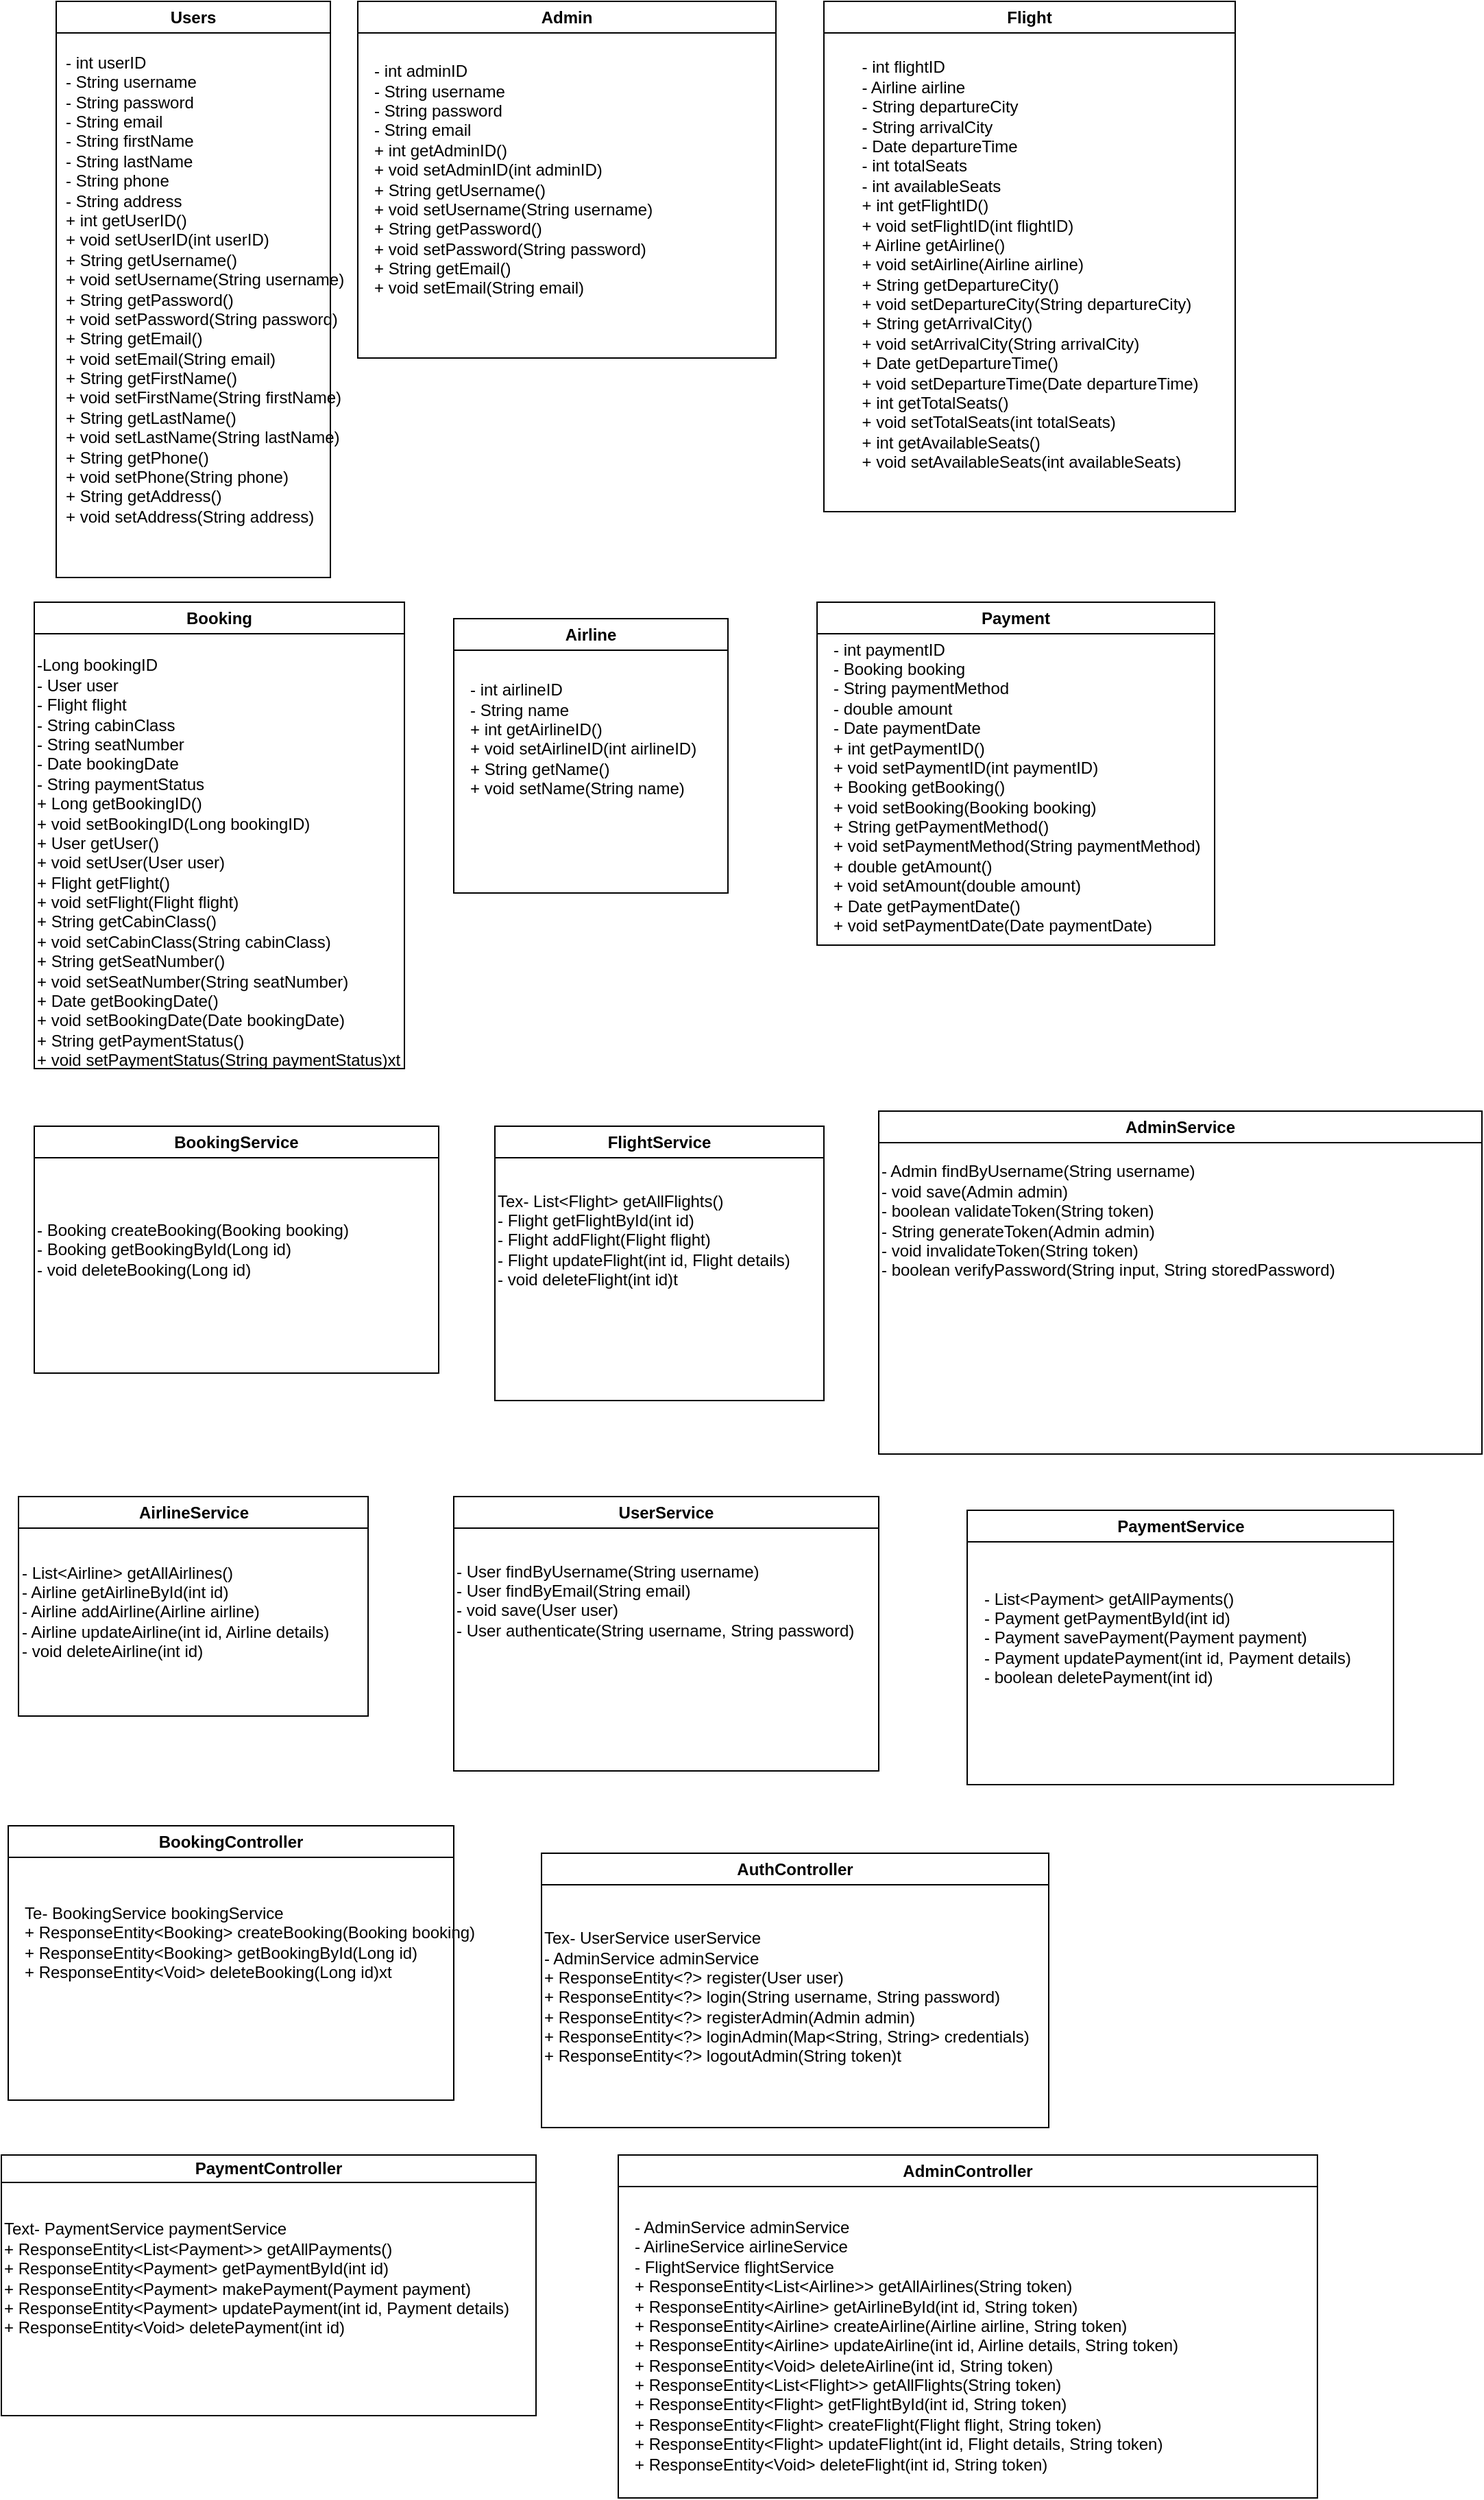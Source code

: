 <mxfile version="24.6.2" type="google">
  <diagram name="Page-1" id="Ls5iPAQee3uVOFL8SIYH">
    <mxGraphModel grid="1" page="1" gridSize="10" guides="1" tooltips="1" connect="1" arrows="1" fold="1" pageScale="1" pageWidth="827" pageHeight="1169" math="0" shadow="0">
      <root>
        <mxCell id="0" />
        <mxCell id="1" parent="0" />
        <mxCell id="LqIe8W-EmF46yVbMEi3k-11" value="Users" style="swimlane;whiteSpace=wrap;html=1;" vertex="1" parent="1">
          <mxGeometry x="60" y="110" width="200" height="420" as="geometry" />
        </mxCell>
        <mxCell id="LqIe8W-EmF46yVbMEi3k-31" value="&lt;div&gt;- int userID&lt;/div&gt;&lt;div&gt;- String username&lt;/div&gt;&lt;div&gt;- String password&lt;/div&gt;&lt;div&gt;- String email&lt;/div&gt;&lt;div&gt;- String firstName&lt;/div&gt;&lt;div&gt;- String lastName&lt;/div&gt;&lt;div&gt;- String phone&lt;/div&gt;&lt;div&gt;- String address&lt;/div&gt;&lt;div&gt;+ int getUserID()&lt;/div&gt;&lt;div&gt;+ void setUserID(int userID)&lt;/div&gt;&lt;div&gt;+ String getUsername()&lt;/div&gt;&lt;div&gt;+ void setUsername(String username)&lt;/div&gt;&lt;div&gt;+ String getPassword()&lt;/div&gt;&lt;div&gt;+ void setPassword(String password)&lt;/div&gt;&lt;div&gt;+ String getEmail()&lt;/div&gt;&lt;div&gt;+ void setEmail(String email)&lt;/div&gt;&lt;div&gt;+ String getFirstName()&lt;/div&gt;&lt;div&gt;+ void setFirstName(String firstName)&lt;/div&gt;&lt;div&gt;+ String getLastName()&lt;/div&gt;&lt;div&gt;+ void setLastName(String lastName)&lt;/div&gt;&lt;div&gt;+ String getPhone()&lt;/div&gt;&lt;div&gt;+ void setPhone(String phone)&lt;/div&gt;&lt;div&gt;+ String getAddress()&lt;/div&gt;&lt;div&gt;+ void setAddress(String address)&lt;/div&gt;" style="text;html=1;align=left;verticalAlign=middle;resizable=0;points=[];autosize=1;strokeColor=none;fillColor=none;" vertex="1" parent="LqIe8W-EmF46yVbMEi3k-11">
          <mxGeometry x="5" y="30" width="230" height="360" as="geometry" />
        </mxCell>
        <mxCell id="LqIe8W-EmF46yVbMEi3k-13" value="Admin" style="swimlane;whiteSpace=wrap;html=1;" vertex="1" parent="1">
          <mxGeometry x="280" y="110" width="305" height="260" as="geometry" />
        </mxCell>
        <mxCell id="LqIe8W-EmF46yVbMEi3k-34" value="&lt;div&gt;- int adminID&lt;/div&gt;&lt;div&gt;- String username&lt;/div&gt;&lt;div&gt;- String password&lt;/div&gt;&lt;div&gt;- String email&lt;/div&gt;&lt;div&gt;+ int getAdminID()&lt;/div&gt;&lt;div&gt;+ void setAdminID(int adminID)&lt;/div&gt;&lt;div&gt;+ String getUsername()&lt;/div&gt;&lt;div&gt;+ void setUsername(String username)&lt;/div&gt;&lt;div&gt;+ String getPassword()&lt;/div&gt;&lt;div&gt;+ void setPassword(String password)&lt;/div&gt;&lt;div&gt;+ String getEmail()&lt;/div&gt;&lt;div&gt;+ void setEmail(String email)&lt;/div&gt;" style="text;html=1;align=left;verticalAlign=middle;resizable=0;points=[];autosize=1;strokeColor=none;fillColor=none;" vertex="1" parent="LqIe8W-EmF46yVbMEi3k-13">
          <mxGeometry x="10" y="35" width="230" height="190" as="geometry" />
        </mxCell>
        <mxCell id="LqIe8W-EmF46yVbMEi3k-14" value="Flight" style="swimlane;whiteSpace=wrap;html=1;" vertex="1" parent="1">
          <mxGeometry x="620" y="110" width="300" height="372" as="geometry" />
        </mxCell>
        <mxCell id="LqIe8W-EmF46yVbMEi3k-33" value="&lt;div style=&quot;text-align: justify;&quot;&gt;&lt;div&gt;- int flightID&lt;/div&gt;&lt;div&gt;- Airline airline&lt;/div&gt;&lt;div&gt;- String departureCity&lt;/div&gt;&lt;div&gt;- String arrivalCity&lt;/div&gt;&lt;div&gt;- Date departureTime&lt;/div&gt;&lt;div&gt;- int totalSeats&lt;/div&gt;&lt;div&gt;- int availableSeats&lt;/div&gt;&lt;div&gt;+ int getFlightID()&lt;/div&gt;&lt;div&gt;+ void setFlightID(int flightID)&lt;/div&gt;&lt;div&gt;+ Airline getAirline()&lt;/div&gt;&lt;div&gt;+ void setAirline(Airline airline)&lt;/div&gt;&lt;div&gt;+ String getDepartureCity()&lt;/div&gt;&lt;div&gt;+ void setDepartureCity(String departureCity)&lt;/div&gt;&lt;div&gt;+ String getArrivalCity()&lt;/div&gt;&lt;div&gt;+ void setArrivalCity(String arrivalCity)&lt;/div&gt;&lt;div&gt;+ Date getDepartureTime()&lt;/div&gt;&lt;div&gt;+ void setDepartureTime(Date departureTime)&lt;/div&gt;&lt;div&gt;+ int getTotalSeats()&lt;/div&gt;&lt;div&gt;+ void setTotalSeats(int totalSeats)&lt;/div&gt;&lt;div&gt;+ int getAvailableSeats()&lt;/div&gt;&lt;div&gt;+ void setAvailableSeats(int availableSeats)&lt;/div&gt;&lt;/div&gt;" style="text;html=1;align=center;verticalAlign=middle;resizable=0;points=[];autosize=1;strokeColor=none;fillColor=none;" vertex="1" parent="LqIe8W-EmF46yVbMEi3k-14">
          <mxGeometry x="15" y="32" width="270" height="320" as="geometry" />
        </mxCell>
        <mxCell id="LqIe8W-EmF46yVbMEi3k-17" value="AirlineService" style="swimlane;whiteSpace=wrap;html=1;" vertex="1" parent="1">
          <mxGeometry x="32.5" y="1200" width="255" height="160" as="geometry" />
        </mxCell>
        <mxCell id="LqIe8W-EmF46yVbMEi3k-40" value="&lt;div&gt;- List&amp;lt;Airline&amp;gt; getAllAirlines()&lt;/div&gt;&lt;div&gt;- Airline getAirlineById(int id)&lt;/div&gt;&lt;div&gt;- Airline addAirline(Airline airline)&lt;/div&gt;&lt;div&gt;- Airline updateAirline(int id, Airline details)&lt;/div&gt;&lt;div&gt;- void deleteAirline(int id)&lt;/div&gt;" style="text;html=1;align=left;verticalAlign=middle;resizable=0;points=[];autosize=1;strokeColor=none;fillColor=none;" vertex="1" parent="LqIe8W-EmF46yVbMEi3k-17">
          <mxGeometry y="39" width="250" height="90" as="geometry" />
        </mxCell>
        <mxCell id="LqIe8W-EmF46yVbMEi3k-20" value="AdminController" style="swimlane;whiteSpace=wrap;html=1;" vertex="1" parent="1">
          <mxGeometry x="470" y="1680" width="510" height="250" as="geometry" />
        </mxCell>
        <mxCell id="LqIe8W-EmF46yVbMEi3k-50" value="&lt;div&gt;- AdminService adminService&lt;/div&gt;&lt;div&gt;- AirlineService airlineService&lt;/div&gt;&lt;div&gt;- FlightService flightService&lt;/div&gt;&lt;div&gt;+ ResponseEntity&amp;lt;List&amp;lt;Airline&amp;gt;&amp;gt; getAllAirlines(String token)&lt;/div&gt;&lt;div&gt;+ ResponseEntity&amp;lt;Airline&amp;gt; getAirlineById(int id, String token)&lt;/div&gt;&lt;div&gt;+ ResponseEntity&amp;lt;Airline&amp;gt; createAirline(Airline airline, String token)&lt;/div&gt;&lt;div&gt;+ ResponseEntity&amp;lt;Airline&amp;gt; updateAirline(int id, Airline details, String token)&lt;/div&gt;&lt;div&gt;+ ResponseEntity&amp;lt;Void&amp;gt; deleteAirline(int id, String token)&lt;/div&gt;&lt;div&gt;+ ResponseEntity&amp;lt;List&amp;lt;Flight&amp;gt;&amp;gt; getAllFlights(String token)&lt;/div&gt;&lt;div&gt;+ ResponseEntity&amp;lt;Flight&amp;gt; getFlightById(int id, String token)&lt;/div&gt;&lt;div&gt;+ ResponseEntity&amp;lt;Flight&amp;gt; createFlight(Flight flight, String token)&lt;/div&gt;&lt;div&gt;+ ResponseEntity&amp;lt;Flight&amp;gt; updateFlight(int id, Flight details, String token)&lt;/div&gt;&lt;div&gt;+ ResponseEntity&amp;lt;Void&amp;gt; deleteFlight(int id, String token)&lt;/div&gt;" style="text;html=1;align=left;verticalAlign=middle;resizable=0;points=[];autosize=1;strokeColor=none;fillColor=none;" vertex="1" parent="LqIe8W-EmF46yVbMEi3k-20">
          <mxGeometry x="10" y="39" width="420" height="200" as="geometry" />
        </mxCell>
        <mxCell id="LqIe8W-EmF46yVbMEi3k-23" value="BookingController" style="swimlane;whiteSpace=wrap;html=1;" vertex="1" parent="1">
          <mxGeometry x="25" y="1440" width="325" height="200" as="geometry" />
        </mxCell>
        <mxCell id="LqIe8W-EmF46yVbMEi3k-49" value="Te&lt;span style=&quot;background-color: initial;&quot;&gt;- BookingService bookingService&lt;/span&gt;&lt;div&gt;+ ResponseEntity&amp;lt;Booking&amp;gt; createBooking(Booking booking)&lt;/div&gt;&lt;div&gt;+ ResponseEntity&amp;lt;Booking&amp;gt; getBookingById(Long id)&lt;/div&gt;&lt;span style=&quot;background-color: initial;&quot;&gt;+ ResponseEntity&amp;lt;Void&amp;gt; deleteBooking(Long id)&lt;/span&gt;xt" style="text;html=1;align=left;verticalAlign=middle;resizable=0;points=[];autosize=1;strokeColor=none;fillColor=none;" vertex="1" parent="LqIe8W-EmF46yVbMEi3k-23">
          <mxGeometry x="10" y="50" width="350" height="70" as="geometry" />
        </mxCell>
        <mxCell id="LqIe8W-EmF46yVbMEi3k-24" value="BookingService" style="swimlane;whiteSpace=wrap;html=1;" vertex="1" parent="1">
          <mxGeometry x="44" y="930" width="295" height="180" as="geometry" />
        </mxCell>
        <mxCell id="LqIe8W-EmF46yVbMEi3k-42" value="&lt;div&gt;- Booking createBooking(Booking booking)&lt;/div&gt;&lt;div&gt;- Booking getBookingById(Long id)&lt;/div&gt;&lt;div&gt;- void deleteBooking(Long id)&lt;/div&gt;" style="text;html=1;align=left;verticalAlign=middle;resizable=0;points=[];autosize=1;strokeColor=none;fillColor=none;" vertex="1" parent="LqIe8W-EmF46yVbMEi3k-24">
          <mxGeometry y="60" width="250" height="60" as="geometry" />
        </mxCell>
        <mxCell id="LqIe8W-EmF46yVbMEi3k-25" value="PaymentService" style="swimlane;whiteSpace=wrap;html=1;" vertex="1" parent="1">
          <mxGeometry x="724.5" y="1210" width="311" height="200" as="geometry" />
        </mxCell>
        <mxCell id="LqIe8W-EmF46yVbMEi3k-46" value="&lt;div&gt;- List&amp;lt;Payment&amp;gt; getAllPayments()&lt;/div&gt;&lt;div&gt;- Payment getPaymentById(int id)&lt;/div&gt;&lt;div&gt;- Payment savePayment(Payment payment)&lt;/div&gt;&lt;div&gt;- Payment updatePayment(int id, Payment details)&lt;/div&gt;&lt;div&gt;- boolean deletePayment(int id)&lt;/div&gt;" style="text;html=1;align=left;verticalAlign=middle;resizable=0;points=[];autosize=1;strokeColor=none;fillColor=none;" vertex="1" parent="LqIe8W-EmF46yVbMEi3k-25">
          <mxGeometry x="10.5" y="48" width="290" height="90" as="geometry" />
        </mxCell>
        <mxCell id="LqIe8W-EmF46yVbMEi3k-26" value="UserService" style="swimlane;whiteSpace=wrap;html=1;" vertex="1" parent="1">
          <mxGeometry x="350" y="1200" width="310" height="200" as="geometry" />
        </mxCell>
        <mxCell id="LqIe8W-EmF46yVbMEi3k-44" value="&lt;div&gt;- User findByUsername(String username)&lt;/div&gt;&lt;div&gt;- User findByEmail(String email)&lt;/div&gt;&lt;div&gt;- void save(User user)&lt;/div&gt;&lt;div&gt;- User authenticate(String username, String password)&lt;/div&gt;&lt;div&gt;&lt;br&gt;&lt;/div&gt;" style="text;html=1;align=left;verticalAlign=middle;resizable=0;points=[];autosize=1;strokeColor=none;fillColor=none;" vertex="1" parent="LqIe8W-EmF46yVbMEi3k-26">
          <mxGeometry y="38" width="310" height="90" as="geometry" />
        </mxCell>
        <mxCell id="LqIe8W-EmF46yVbMEi3k-27" value="&lt;p class=&quot;MsoNormal&quot;&gt;&lt;br&gt;&lt;/p&gt;" style="text;html=1;align=center;verticalAlign=middle;resizable=0;points=[];autosize=1;strokeColor=none;fillColor=none;" vertex="1" parent="1">
          <mxGeometry x="440" y="888" width="20" height="50" as="geometry" />
        </mxCell>
        <mxCell id="LqIe8W-EmF46yVbMEi3k-35" value="Airline" style="swimlane;whiteSpace=wrap;html=1;" vertex="1" parent="1">
          <mxGeometry x="350" y="560" width="200" height="200" as="geometry" />
        </mxCell>
        <mxCell id="LqIe8W-EmF46yVbMEi3k-36" value="&lt;div&gt;- int airlineID&lt;/div&gt;&lt;div&gt;- String name&lt;/div&gt;&lt;div&gt;+ int getAirlineID()&lt;/div&gt;&lt;div&gt;+ void setAirlineID(int airlineID)&lt;/div&gt;&lt;div&gt;+ String getName()&lt;/div&gt;&lt;div&gt;+ void setName(String name)&lt;/div&gt;&lt;div&gt;&lt;br&gt;&lt;/div&gt;" style="text;html=1;align=left;verticalAlign=middle;resizable=0;points=[];autosize=1;strokeColor=none;fillColor=none;" vertex="1" parent="LqIe8W-EmF46yVbMEi3k-35">
          <mxGeometry x="10" y="40" width="190" height="110" as="geometry" />
        </mxCell>
        <mxCell id="LqIe8W-EmF46yVbMEi3k-16" value="Payment" style="swimlane;whiteSpace=wrap;html=1;" vertex="1" parent="1">
          <mxGeometry x="615" y="548" width="290" height="250" as="geometry" />
        </mxCell>
        <mxCell id="LqIe8W-EmF46yVbMEi3k-38" value="&lt;div&gt;- int paymentID&lt;/div&gt;&lt;div&gt;- Booking booking&lt;/div&gt;&lt;div&gt;- String paymentMethod&lt;/div&gt;&lt;div&gt;- double amount&lt;/div&gt;&lt;div&gt;- Date paymentDate&lt;/div&gt;&lt;div&gt;+ int getPaymentID()&lt;/div&gt;&lt;div&gt;+ void setPaymentID(int paymentID)&lt;/div&gt;&lt;div&gt;+ Booking getBooking()&lt;/div&gt;&lt;div&gt;+ void setBooking(Booking booking)&lt;/div&gt;&lt;div&gt;+ String getPaymentMethod()&lt;/div&gt;&lt;div&gt;+ void setPaymentMethod(String paymentMethod)&lt;/div&gt;&lt;div&gt;+ double getAmount()&lt;/div&gt;&lt;div&gt;+ void setAmount(double amount)&lt;/div&gt;&lt;div&gt;+ Date getPaymentDate()&lt;/div&gt;&lt;div&gt;+ void setPaymentDate(Date paymentDate)&lt;/div&gt;" style="text;html=1;align=left;verticalAlign=middle;resizable=0;points=[];autosize=1;strokeColor=none;fillColor=none;" vertex="1" parent="LqIe8W-EmF46yVbMEi3k-16">
          <mxGeometry x="10" y="20" width="290" height="230" as="geometry" />
        </mxCell>
        <mxCell id="LqIe8W-EmF46yVbMEi3k-15" value="Booking" style="swimlane;whiteSpace=wrap;html=1;" vertex="1" parent="1">
          <mxGeometry x="44" y="548" width="270" height="340" as="geometry" />
        </mxCell>
        <mxCell id="LqIe8W-EmF46yVbMEi3k-37" value="&lt;span style=&quot;background-color: initial;&quot;&gt;-Long bookingID&lt;/span&gt;&lt;div&gt;- User user&lt;/div&gt;&lt;div&gt;- Flight flight&lt;/div&gt;&lt;div&gt;- String cabinClass&lt;/div&gt;&lt;div&gt;- String seatNumber&lt;/div&gt;&lt;div&gt;- Date bookingDate&lt;/div&gt;&lt;div&gt;- String paymentStatus&lt;/div&gt;&lt;div&gt;+ Long getBookingID()&lt;/div&gt;&lt;div&gt;+ void setBookingID(Long bookingID)&lt;/div&gt;&lt;div&gt;+ User getUser()&lt;/div&gt;&lt;div&gt;+ void setUser(User user)&lt;/div&gt;&lt;div&gt;+ Flight getFlight()&lt;/div&gt;&lt;div&gt;+ void setFlight(Flight flight)&lt;/div&gt;&lt;div&gt;+ String getCabinClass()&lt;/div&gt;&lt;div&gt;+ void setCabinClass(String cabinClass)&lt;/div&gt;&lt;div&gt;+ String getSeatNumber()&lt;/div&gt;&lt;div&gt;+ void setSeatNumber(String seatNumber)&lt;/div&gt;&lt;div&gt;+ Date getBookingDate()&lt;/div&gt;&lt;div&gt;+ void setBookingDate(Date bookingDate)&lt;/div&gt;&lt;div&gt;+ String getPaymentStatus()&lt;/div&gt;&lt;span style=&quot;background-color: initial;&quot;&gt;+ void setPaymentStatus(String paymentStatus)&lt;/span&gt;xt" style="text;html=1;align=left;verticalAlign=middle;resizable=0;points=[];autosize=1;strokeColor=none;fillColor=none;" vertex="1" parent="LqIe8W-EmF46yVbMEi3k-15">
          <mxGeometry y="30" width="290" height="320" as="geometry" />
        </mxCell>
        <mxCell id="LqIe8W-EmF46yVbMEi3k-22" value="PaymentController" style="swimlane;whiteSpace=wrap;html=1;startSize=20;" vertex="1" parent="1">
          <mxGeometry x="20" y="1680" width="390" height="190" as="geometry" />
        </mxCell>
        <mxCell id="LqIe8W-EmF46yVbMEi3k-47" value="Text&lt;span style=&quot;background-color: initial;&quot;&gt;- PaymentService paymentService&lt;/span&gt;&lt;div&gt;+ ResponseEntity&amp;lt;List&amp;lt;Payment&amp;gt;&amp;gt; getAllPayments()&lt;/div&gt;&lt;div&gt;+ ResponseEntity&amp;lt;Payment&amp;gt; getPaymentById(int id)&lt;/div&gt;&lt;div&gt;+ ResponseEntity&amp;lt;Payment&amp;gt; makePayment(Payment payment)&lt;/div&gt;&lt;div&gt;+ ResponseEntity&amp;lt;Payment&amp;gt; updatePayment(int id, Payment details)&lt;/div&gt;&lt;div&gt;+ ResponseEntity&amp;lt;Void&amp;gt; deletePayment(int id)&lt;/div&gt;" style="text;html=1;align=left;verticalAlign=middle;resizable=0;points=[];autosize=1;strokeColor=none;fillColor=none;" vertex="1" parent="LqIe8W-EmF46yVbMEi3k-22">
          <mxGeometry y="40" width="390" height="100" as="geometry" />
        </mxCell>
        <mxCell id="LqIe8W-EmF46yVbMEi3k-21" value="AuthController" style="swimlane;whiteSpace=wrap;html=1;" vertex="1" parent="1">
          <mxGeometry x="414" y="1460" width="370" height="200" as="geometry" />
        </mxCell>
        <mxCell id="LqIe8W-EmF46yVbMEi3k-48" value="Tex&lt;span style=&quot;background-color: initial;&quot;&gt;- UserService userService&lt;/span&gt;&lt;div&gt;- AdminService adminService&lt;/div&gt;&lt;div&gt;+ ResponseEntity&amp;lt;?&amp;gt; register(User user)&lt;/div&gt;&lt;div&gt;+ ResponseEntity&amp;lt;?&amp;gt; login(String username, String password)&lt;/div&gt;&lt;div&gt;+ ResponseEntity&amp;lt;?&amp;gt; registerAdmin(Admin admin)&lt;/div&gt;&lt;div&gt;+ ResponseEntity&amp;lt;?&amp;gt; loginAdmin(Map&amp;lt;String, String&amp;gt; credentials)&lt;/div&gt;&lt;span style=&quot;background-color: initial;&quot;&gt;+ ResponseEntity&amp;lt;?&amp;gt; logoutAdmin(String token)&lt;/span&gt;t" style="text;html=1;align=left;verticalAlign=middle;resizable=0;points=[];autosize=1;strokeColor=none;fillColor=none;" vertex="1" parent="LqIe8W-EmF46yVbMEi3k-21">
          <mxGeometry y="50" width="380" height="110" as="geometry" />
        </mxCell>
        <mxCell id="LqIe8W-EmF46yVbMEi3k-19" value="FlightService" style="swimlane;whiteSpace=wrap;html=1;" vertex="1" parent="1">
          <mxGeometry x="380" y="930" width="240" height="200" as="geometry" />
        </mxCell>
        <mxCell id="LqIe8W-EmF46yVbMEi3k-41" value="Tex&lt;span style=&quot;background-color: initial;&quot;&gt;- List&amp;lt;Flight&amp;gt; getAllFlights()&lt;/span&gt;&lt;div&gt;- Flight getFlightById(int id)&lt;/div&gt;&lt;div&gt;- Flight addFlight(Flight flight)&lt;/div&gt;&lt;div&gt;- Flight updateFlight(int id, Flight details)&lt;/div&gt;&lt;span style=&quot;background-color: initial;&quot;&gt;- void deleteFlight(int id)&lt;/span&gt;t" style="text;html=1;align=left;verticalAlign=middle;resizable=0;points=[];autosize=1;strokeColor=none;fillColor=none;" vertex="1" parent="LqIe8W-EmF46yVbMEi3k-19">
          <mxGeometry y="38" width="240" height="90" as="geometry" />
        </mxCell>
        <mxCell id="LqIe8W-EmF46yVbMEi3k-18" value="AdminService" style="swimlane;whiteSpace=wrap;html=1;" vertex="1" parent="1">
          <mxGeometry x="660" y="919" width="440" height="250" as="geometry" />
        </mxCell>
        <mxCell id="LqIe8W-EmF46yVbMEi3k-45" value="&lt;div&gt;- Admin findByUsername(String username)&lt;/div&gt;&lt;div&gt;- void save(Admin admin)&lt;/div&gt;&lt;div&gt;- boolean validateToken(String token)&lt;/div&gt;&lt;div&gt;- String generateToken(Admin admin)&lt;/div&gt;&lt;div&gt;- void invalidateToken(String token)&lt;/div&gt;&lt;div&gt;- boolean verifyPassword(String input, String storedPassword)&lt;/div&gt;" style="text;html=1;align=left;verticalAlign=middle;resizable=0;points=[];autosize=1;strokeColor=none;fillColor=none;" vertex="1" parent="LqIe8W-EmF46yVbMEi3k-18">
          <mxGeometry y="30" width="350" height="100" as="geometry" />
        </mxCell>
      </root>
    </mxGraphModel>
  </diagram>
</mxfile>
